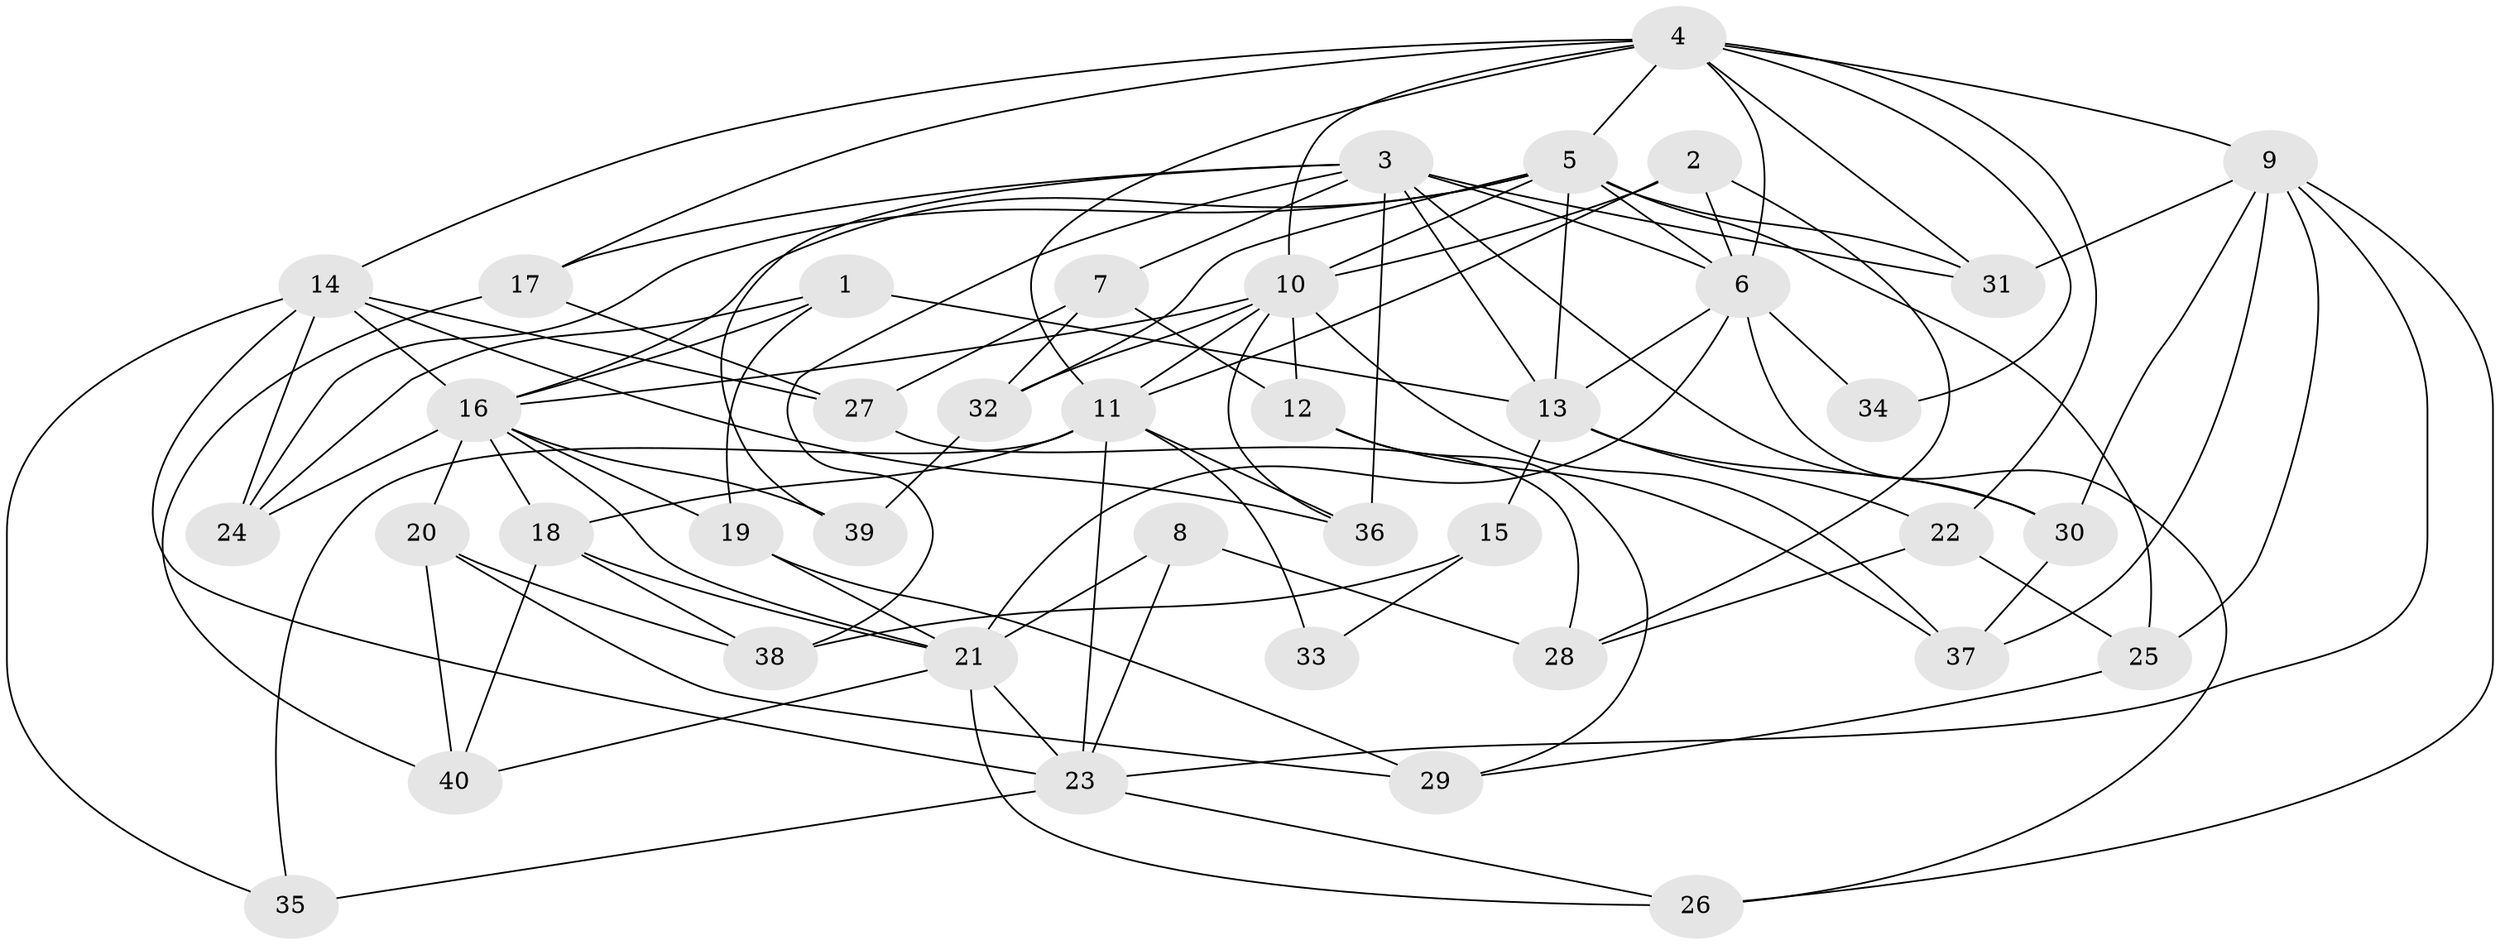 // original degree distribution, {4: 1.0}
// Generated by graph-tools (version 1.1) at 2025/37/03/09/25 02:37:57]
// undirected, 40 vertices, 102 edges
graph export_dot {
graph [start="1"]
  node [color=gray90,style=filled];
  1;
  2;
  3;
  4;
  5;
  6;
  7;
  8;
  9;
  10;
  11;
  12;
  13;
  14;
  15;
  16;
  17;
  18;
  19;
  20;
  21;
  22;
  23;
  24;
  25;
  26;
  27;
  28;
  29;
  30;
  31;
  32;
  33;
  34;
  35;
  36;
  37;
  38;
  39;
  40;
  1 -- 13 [weight=1.0];
  1 -- 16 [weight=1.0];
  1 -- 19 [weight=1.0];
  1 -- 24 [weight=1.0];
  2 -- 6 [weight=1.0];
  2 -- 10 [weight=1.0];
  2 -- 11 [weight=1.0];
  2 -- 28 [weight=1.0];
  3 -- 6 [weight=1.0];
  3 -- 7 [weight=1.0];
  3 -- 13 [weight=1.0];
  3 -- 17 [weight=1.0];
  3 -- 30 [weight=1.0];
  3 -- 31 [weight=1.0];
  3 -- 36 [weight=1.0];
  3 -- 38 [weight=1.0];
  3 -- 39 [weight=2.0];
  4 -- 5 [weight=2.0];
  4 -- 6 [weight=1.0];
  4 -- 9 [weight=2.0];
  4 -- 10 [weight=1.0];
  4 -- 11 [weight=1.0];
  4 -- 14 [weight=1.0];
  4 -- 17 [weight=1.0];
  4 -- 22 [weight=1.0];
  4 -- 31 [weight=1.0];
  4 -- 34 [weight=1.0];
  5 -- 6 [weight=3.0];
  5 -- 10 [weight=1.0];
  5 -- 13 [weight=1.0];
  5 -- 16 [weight=1.0];
  5 -- 24 [weight=1.0];
  5 -- 25 [weight=1.0];
  5 -- 31 [weight=1.0];
  5 -- 32 [weight=1.0];
  6 -- 13 [weight=1.0];
  6 -- 21 [weight=1.0];
  6 -- 26 [weight=1.0];
  6 -- 34 [weight=3.0];
  7 -- 12 [weight=1.0];
  7 -- 27 [weight=1.0];
  7 -- 32 [weight=1.0];
  8 -- 21 [weight=2.0];
  8 -- 23 [weight=1.0];
  8 -- 28 [weight=1.0];
  9 -- 23 [weight=1.0];
  9 -- 25 [weight=1.0];
  9 -- 26 [weight=1.0];
  9 -- 30 [weight=1.0];
  9 -- 31 [weight=1.0];
  9 -- 37 [weight=1.0];
  10 -- 11 [weight=1.0];
  10 -- 12 [weight=1.0];
  10 -- 16 [weight=2.0];
  10 -- 32 [weight=1.0];
  10 -- 36 [weight=1.0];
  10 -- 37 [weight=1.0];
  11 -- 18 [weight=2.0];
  11 -- 23 [weight=1.0];
  11 -- 33 [weight=3.0];
  11 -- 35 [weight=2.0];
  11 -- 36 [weight=1.0];
  12 -- 29 [weight=1.0];
  12 -- 37 [weight=1.0];
  13 -- 15 [weight=2.0];
  13 -- 22 [weight=1.0];
  13 -- 30 [weight=1.0];
  14 -- 16 [weight=1.0];
  14 -- 23 [weight=2.0];
  14 -- 24 [weight=1.0];
  14 -- 27 [weight=1.0];
  14 -- 35 [weight=1.0];
  14 -- 36 [weight=1.0];
  15 -- 33 [weight=1.0];
  15 -- 38 [weight=1.0];
  16 -- 18 [weight=1.0];
  16 -- 19 [weight=1.0];
  16 -- 20 [weight=1.0];
  16 -- 21 [weight=2.0];
  16 -- 24 [weight=1.0];
  16 -- 39 [weight=1.0];
  17 -- 27 [weight=1.0];
  17 -- 40 [weight=1.0];
  18 -- 21 [weight=1.0];
  18 -- 38 [weight=1.0];
  18 -- 40 [weight=1.0];
  19 -- 21 [weight=1.0];
  19 -- 29 [weight=1.0];
  20 -- 29 [weight=1.0];
  20 -- 38 [weight=1.0];
  20 -- 40 [weight=1.0];
  21 -- 23 [weight=1.0];
  21 -- 26 [weight=1.0];
  21 -- 40 [weight=1.0];
  22 -- 25 [weight=1.0];
  22 -- 28 [weight=1.0];
  23 -- 26 [weight=1.0];
  23 -- 35 [weight=1.0];
  25 -- 29 [weight=1.0];
  27 -- 28 [weight=1.0];
  30 -- 37 [weight=1.0];
  32 -- 39 [weight=1.0];
}
